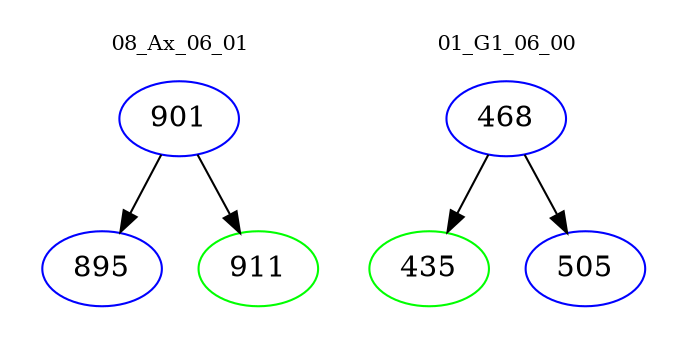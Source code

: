 digraph{
subgraph cluster_0 {
color = white
label = "08_Ax_06_01";
fontsize=10;
T0_901 [label="901", color="blue"]
T0_901 -> T0_895 [color="black"]
T0_895 [label="895", color="blue"]
T0_901 -> T0_911 [color="black"]
T0_911 [label="911", color="green"]
}
subgraph cluster_1 {
color = white
label = "01_G1_06_00";
fontsize=10;
T1_468 [label="468", color="blue"]
T1_468 -> T1_435 [color="black"]
T1_435 [label="435", color="green"]
T1_468 -> T1_505 [color="black"]
T1_505 [label="505", color="blue"]
}
}
